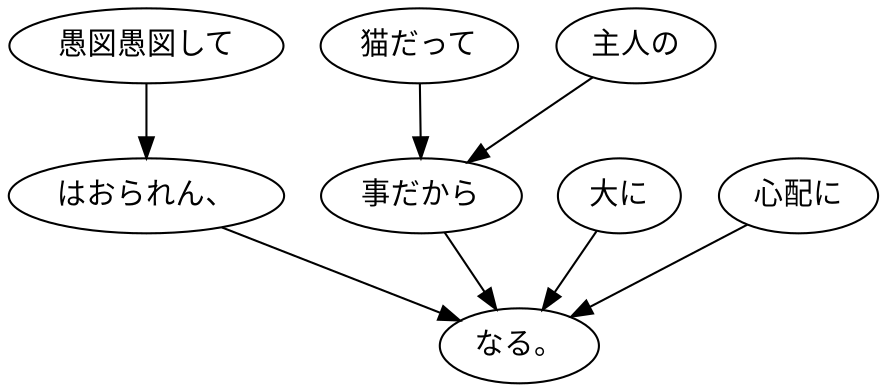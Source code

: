 digraph graph5288 {
	node0 [label="愚図愚図して"];
	node1 [label="はおられん、"];
	node2 [label="猫だって"];
	node3 [label="主人の"];
	node4 [label="事だから"];
	node5 [label="大に"];
	node6 [label="心配に"];
	node7 [label="なる。"];
	node0 -> node1;
	node1 -> node7;
	node2 -> node4;
	node3 -> node4;
	node4 -> node7;
	node5 -> node7;
	node6 -> node7;
}
